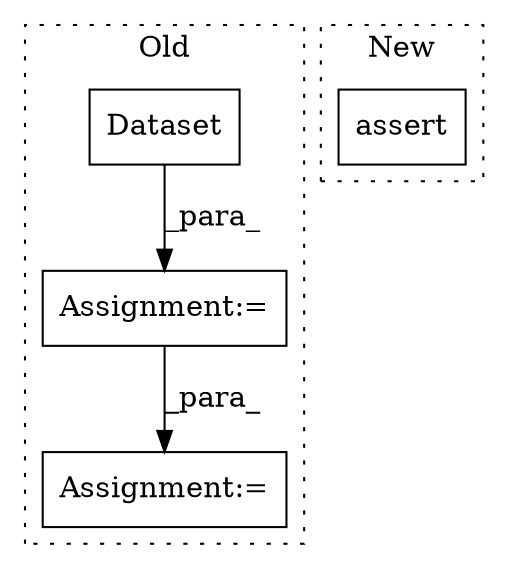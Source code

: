 digraph G {
subgraph cluster0 {
1 [label="Dataset" a="32" s="10197,10312" l="8,1" shape="box"];
3 [label="Assignment:=" a="7" s="10189" l="1" shape="box"];
4 [label="Assignment:=" a="7" s="10555" l="1" shape="box"];
label = "Old";
style="dotted";
}
subgraph cluster1 {
2 [label="assert" a="6" s="10527" l="7" shape="box"];
label = "New";
style="dotted";
}
1 -> 3 [label="_para_"];
3 -> 4 [label="_para_"];
}
